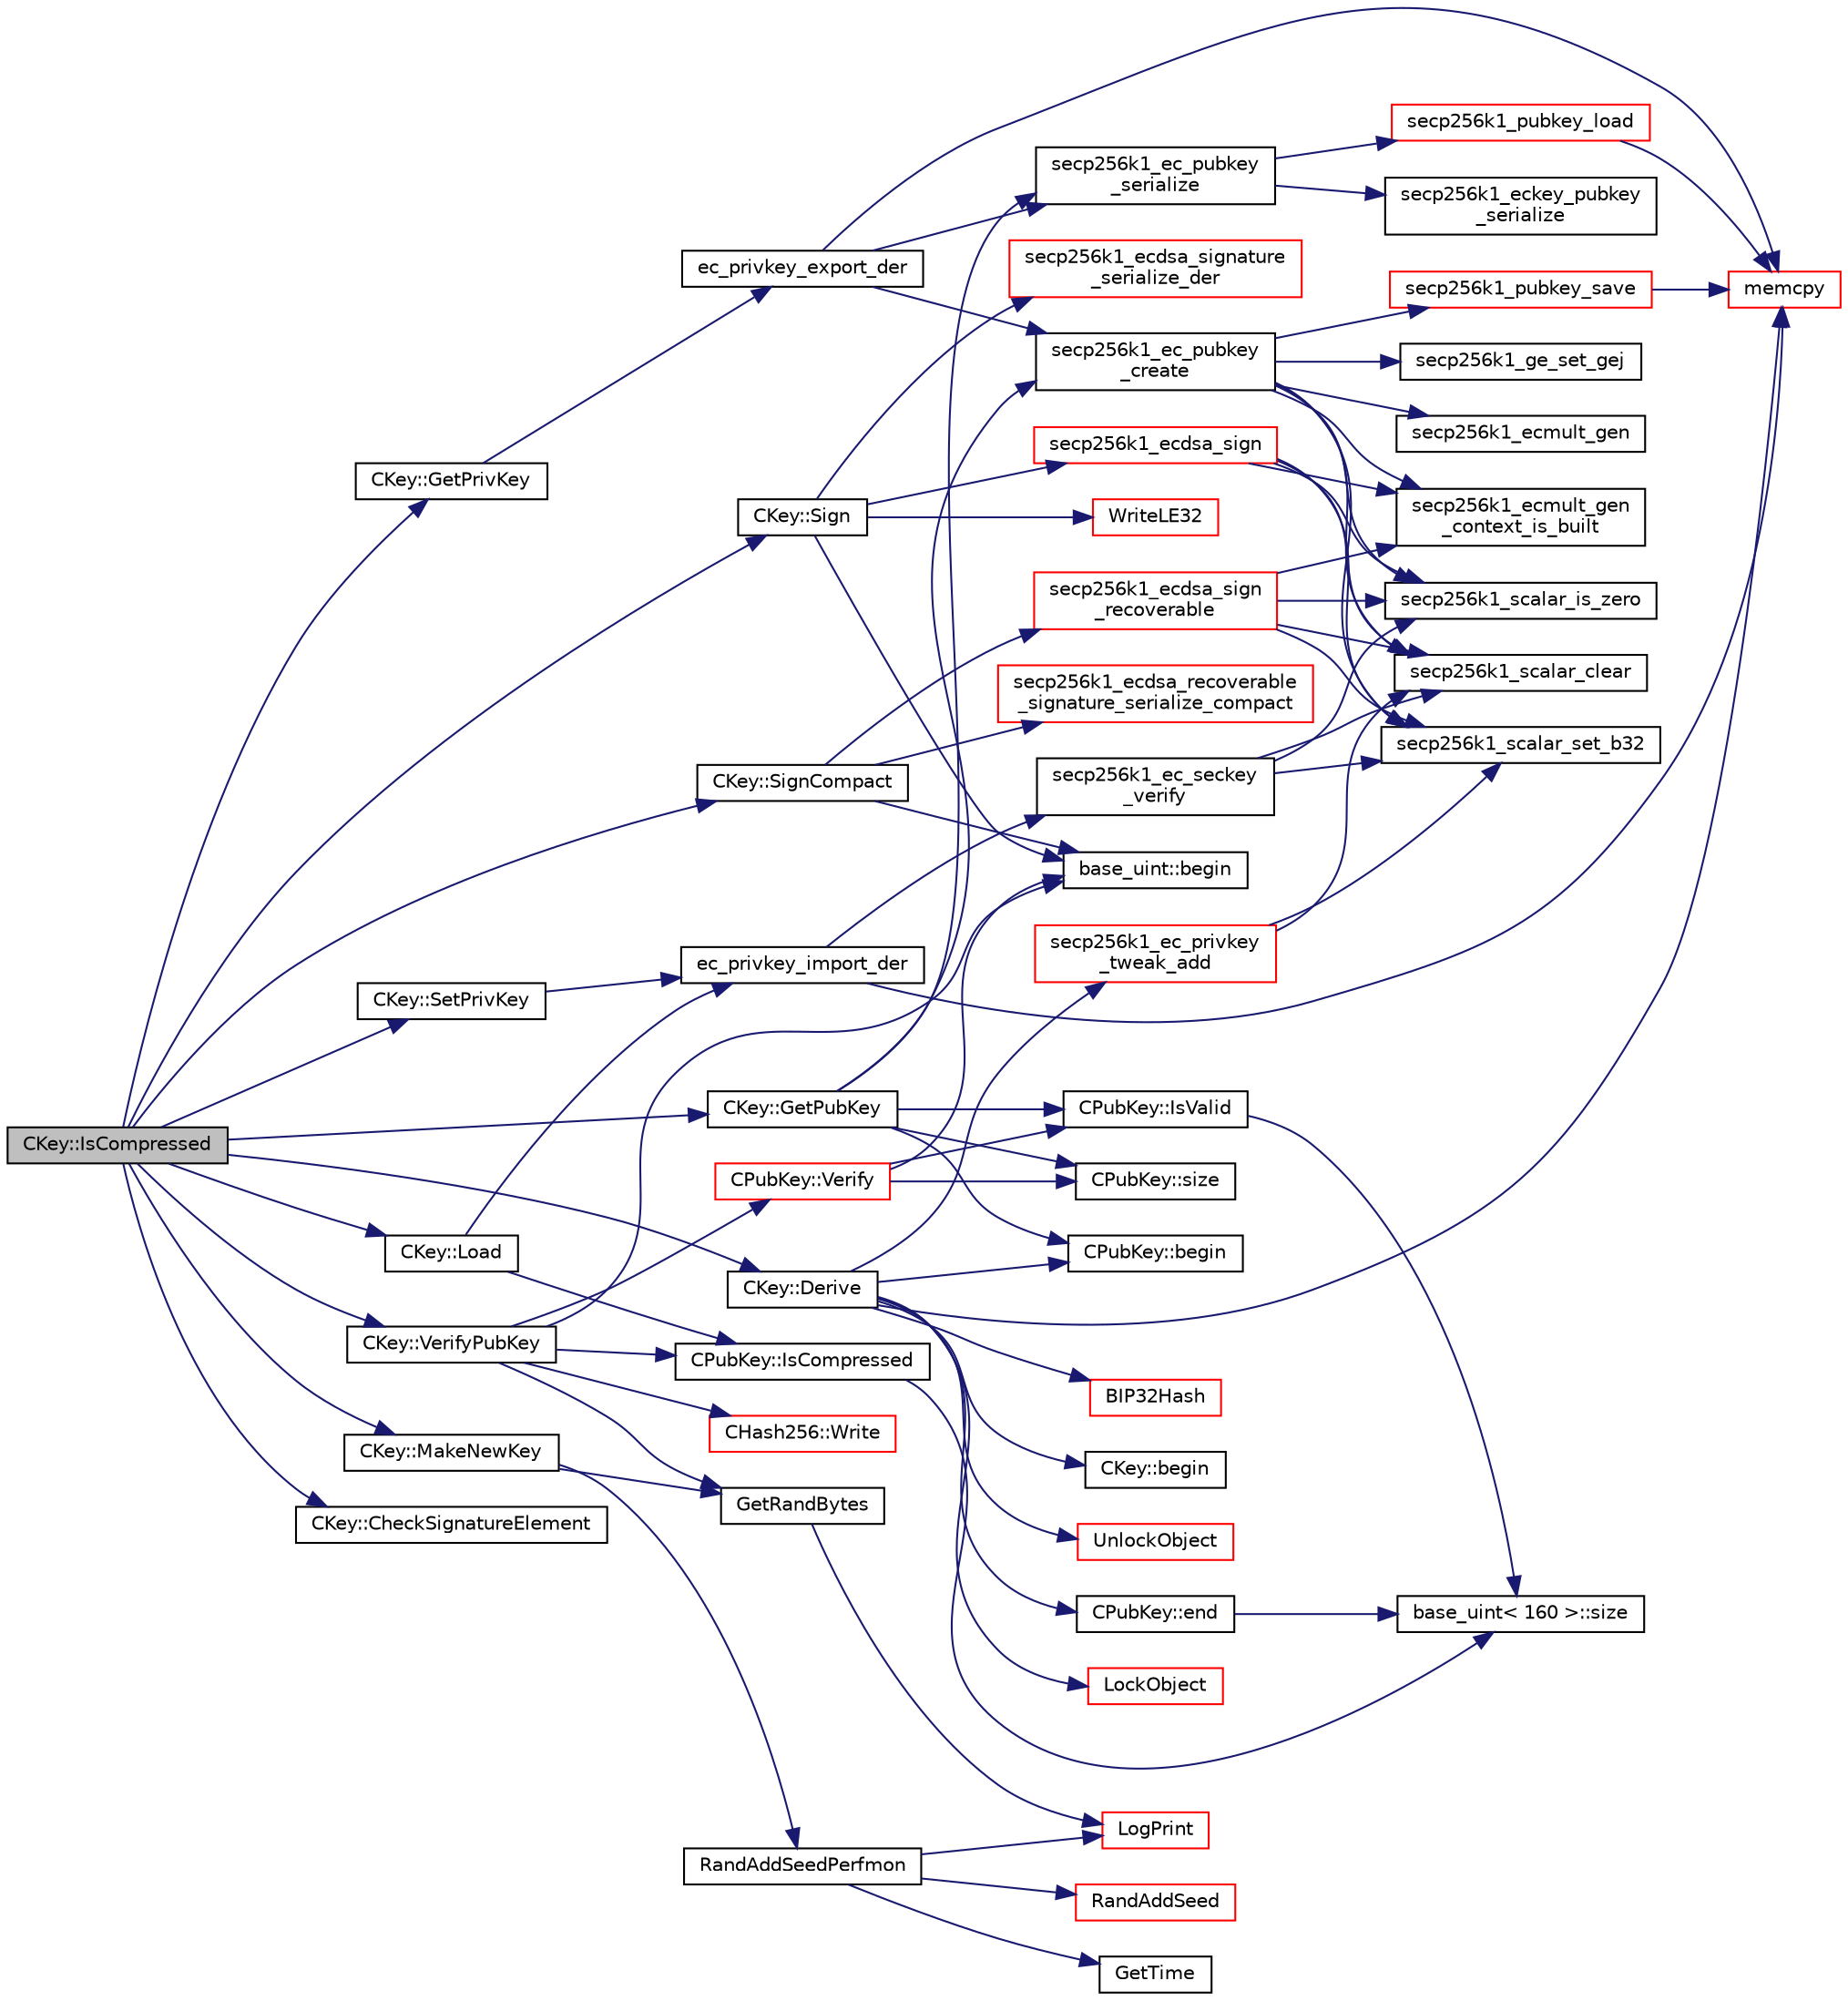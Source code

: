 digraph "CKey::IsCompressed"
{
  edge [fontname="Helvetica",fontsize="10",labelfontname="Helvetica",labelfontsize="10"];
  node [fontname="Helvetica",fontsize="10",shape=record];
  rankdir="LR";
  Node352 [label="CKey::IsCompressed",height=0.2,width=0.4,color="black", fillcolor="grey75", style="filled", fontcolor="black"];
  Node352 -> Node353 [color="midnightblue",fontsize="10",style="solid",fontname="Helvetica"];
  Node353 [label="CKey::SetPrivKey",height=0.2,width=0.4,color="black", fillcolor="white", style="filled",URL="$d2/d63/class_c_key.html#aa62c082c9037565fce02b457cc335e7b"];
  Node353 -> Node354 [color="midnightblue",fontsize="10",style="solid",fontname="Helvetica"];
  Node354 [label="ec_privkey_import_der",height=0.2,width=0.4,color="black", fillcolor="white", style="filled",URL="$d1/dbc/key_8cpp.html#a4b55d97662f6589a6319c363469c501e",tooltip="These functions are taken from the libsecp256k1 distribution and are very ugly. "];
  Node354 -> Node355 [color="midnightblue",fontsize="10",style="solid",fontname="Helvetica"];
  Node355 [label="memcpy",height=0.2,width=0.4,color="red", fillcolor="white", style="filled",URL="$d5/d9f/glibc__compat_8cpp.html#a0f46826ab0466591e136db24394923cf"];
  Node354 -> Node358 [color="midnightblue",fontsize="10",style="solid",fontname="Helvetica"];
  Node358 [label="secp256k1_ec_seckey\l_verify",height=0.2,width=0.4,color="black", fillcolor="white", style="filled",URL="$d7/dd3/secp256k1_8h.html#a366f922fc0c787351e82ff8e3a95f652",tooltip="Verify an ECDSA secret key. "];
  Node358 -> Node359 [color="midnightblue",fontsize="10",style="solid",fontname="Helvetica"];
  Node359 [label="secp256k1_scalar_set_b32",height=0.2,width=0.4,color="black", fillcolor="white", style="filled",URL="$db/d94/scalar_8h.html#a25cc2d45ae1d1765d07c3313cdf46fa0",tooltip="Set a scalar from a big endian byte array. "];
  Node358 -> Node360 [color="midnightblue",fontsize="10",style="solid",fontname="Helvetica"];
  Node360 [label="secp256k1_scalar_is_zero",height=0.2,width=0.4,color="black", fillcolor="white", style="filled",URL="$db/d94/scalar_8h.html#a3f0ac84fe49a1c1f51212582a2c149d4",tooltip="Check whether a scalar equals zero. "];
  Node358 -> Node361 [color="midnightblue",fontsize="10",style="solid",fontname="Helvetica"];
  Node361 [label="secp256k1_scalar_clear",height=0.2,width=0.4,color="black", fillcolor="white", style="filled",URL="$db/d94/scalar_8h.html#ad8fb9bc2a828903963bf37806d8edd11",tooltip="Clear a scalar to prevent the leak of sensitive data. "];
  Node352 -> Node362 [color="midnightblue",fontsize="10",style="solid",fontname="Helvetica"];
  Node362 [label="CKey::MakeNewKey",height=0.2,width=0.4,color="black", fillcolor="white", style="filled",URL="$d2/d63/class_c_key.html#a9d12ed9d297e4286250fd7ea6b59e1a5"];
  Node362 -> Node363 [color="midnightblue",fontsize="10",style="solid",fontname="Helvetica"];
  Node363 [label="RandAddSeedPerfmon",height=0.2,width=0.4,color="black", fillcolor="white", style="filled",URL="$df/d2d/util_8cpp.html#a786af12a87491f8dc24351d93b9833b6"];
  Node363 -> Node364 [color="midnightblue",fontsize="10",style="solid",fontname="Helvetica"];
  Node364 [label="RandAddSeed",height=0.2,width=0.4,color="red", fillcolor="white", style="filled",URL="$df/d2d/util_8cpp.html#ab699fbdf803610a4e2060fd87787f7e0"];
  Node363 -> Node366 [color="midnightblue",fontsize="10",style="solid",fontname="Helvetica"];
  Node366 [label="GetTime",height=0.2,width=0.4,color="black", fillcolor="white", style="filled",URL="$df/d2d/util_8cpp.html#a46fac5fba8ba905b5f9acb364f5d8c6f"];
  Node363 -> Node367 [color="midnightblue",fontsize="10",style="solid",fontname="Helvetica"];
  Node367 [label="LogPrint",height=0.2,width=0.4,color="red", fillcolor="white", style="filled",URL="$d8/d3c/util_8h.html#aab1f837a2366f424bdc996fdf6352171"];
  Node362 -> Node377 [color="midnightblue",fontsize="10",style="solid",fontname="Helvetica"];
  Node377 [label="GetRandBytes",height=0.2,width=0.4,color="black", fillcolor="white", style="filled",URL="$df/d2d/util_8cpp.html#acf52c2aa8213c7b15e26594a2264ed8a"];
  Node377 -> Node367 [color="midnightblue",fontsize="10",style="solid",fontname="Helvetica"];
  Node352 -> Node378 [color="midnightblue",fontsize="10",style="solid",fontname="Helvetica"];
  Node378 [label="CKey::GetPrivKey",height=0.2,width=0.4,color="black", fillcolor="white", style="filled",URL="$d2/d63/class_c_key.html#a91b6ecf71cc16e0b05ce79ec9276e729"];
  Node378 -> Node379 [color="midnightblue",fontsize="10",style="solid",fontname="Helvetica"];
  Node379 [label="ec_privkey_export_der",height=0.2,width=0.4,color="black", fillcolor="white", style="filled",URL="$d1/dbc/key_8cpp.html#a8cafc8a5eaf9a41f141e31d7c42ed7b9"];
  Node379 -> Node380 [color="midnightblue",fontsize="10",style="solid",fontname="Helvetica"];
  Node380 [label="secp256k1_ec_pubkey\l_create",height=0.2,width=0.4,color="black", fillcolor="white", style="filled",URL="$d7/dd3/secp256k1_8h.html#a7438071aa8a6dc4697abe4f4659f2161",tooltip="Compute the public key for a secret key. "];
  Node380 -> Node381 [color="midnightblue",fontsize="10",style="solid",fontname="Helvetica"];
  Node381 [label="secp256k1_ecmult_gen\l_context_is_built",height=0.2,width=0.4,color="black", fillcolor="white", style="filled",URL="$d6/d76/ecmult__gen_8h.html#a9a40662d6ed2cbab43dbddc25f570f97"];
  Node380 -> Node359 [color="midnightblue",fontsize="10",style="solid",fontname="Helvetica"];
  Node380 -> Node360 [color="midnightblue",fontsize="10",style="solid",fontname="Helvetica"];
  Node380 -> Node382 [color="midnightblue",fontsize="10",style="solid",fontname="Helvetica"];
  Node382 [label="secp256k1_ecmult_gen",height=0.2,width=0.4,color="black", fillcolor="white", style="filled",URL="$d6/d76/ecmult__gen_8h.html#a5ed744c720cbb0a397c8d4c42c637f24",tooltip="Multiply with the generator: R = a*G. "];
  Node380 -> Node383 [color="midnightblue",fontsize="10",style="solid",fontname="Helvetica"];
  Node383 [label="secp256k1_ge_set_gej",height=0.2,width=0.4,color="black", fillcolor="white", style="filled",URL="$d9/dd1/group_8h.html#aa511eebf8cd7419763f06555ed4fb62d",tooltip="Set a group element equal to another which is given in jacobian coordinates. "];
  Node380 -> Node384 [color="midnightblue",fontsize="10",style="solid",fontname="Helvetica"];
  Node384 [label="secp256k1_pubkey_save",height=0.2,width=0.4,color="red", fillcolor="white", style="filled",URL="$d1/d8c/secp256k1_8c.html#aa061c9c5c861017bef990e5c4653e0f4"];
  Node384 -> Node355 [color="midnightblue",fontsize="10",style="solid",fontname="Helvetica"];
  Node380 -> Node361 [color="midnightblue",fontsize="10",style="solid",fontname="Helvetica"];
  Node379 -> Node355 [color="midnightblue",fontsize="10",style="solid",fontname="Helvetica"];
  Node379 -> Node389 [color="midnightblue",fontsize="10",style="solid",fontname="Helvetica"];
  Node389 [label="secp256k1_ec_pubkey\l_serialize",height=0.2,width=0.4,color="black", fillcolor="white", style="filled",URL="$d7/dd3/secp256k1_8h.html#a34977bf00322e510e881160c421836d7",tooltip="Serialize a pubkey object into a serialized byte sequence. "];
  Node389 -> Node390 [color="midnightblue",fontsize="10",style="solid",fontname="Helvetica"];
  Node390 [label="secp256k1_pubkey_load",height=0.2,width=0.4,color="red", fillcolor="white", style="filled",URL="$d1/d8c/secp256k1_8c.html#a9966ec041e71010d1593ae2211ffb843"];
  Node390 -> Node355 [color="midnightblue",fontsize="10",style="solid",fontname="Helvetica"];
  Node389 -> Node395 [color="midnightblue",fontsize="10",style="solid",fontname="Helvetica"];
  Node395 [label="secp256k1_eckey_pubkey\l_serialize",height=0.2,width=0.4,color="black", fillcolor="white", style="filled",URL="$da/dff/eckey_8h.html#ae1f52342d70928f16c8e606da59e6aa6"];
  Node352 -> Node396 [color="midnightblue",fontsize="10",style="solid",fontname="Helvetica"];
  Node396 [label="CKey::GetPubKey",height=0.2,width=0.4,color="black", fillcolor="white", style="filled",URL="$d2/d63/class_c_key.html#aa1085c59603a62db6ec776300f250337"];
  Node396 -> Node380 [color="midnightblue",fontsize="10",style="solid",fontname="Helvetica"];
  Node396 -> Node389 [color="midnightblue",fontsize="10",style="solid",fontname="Helvetica"];
  Node396 -> Node397 [color="midnightblue",fontsize="10",style="solid",fontname="Helvetica"];
  Node397 [label="CPubKey::begin",height=0.2,width=0.4,color="black", fillcolor="white", style="filled",URL="$da/d4e/class_c_pub_key.html#a859ab9909d68092d6d4fc739237ab358"];
  Node396 -> Node398 [color="midnightblue",fontsize="10",style="solid",fontname="Helvetica"];
  Node398 [label="CPubKey::size",height=0.2,width=0.4,color="black", fillcolor="white", style="filled",URL="$da/d4e/class_c_pub_key.html#a6bb28fcf0a5f799c69f5b7269363b309"];
  Node396 -> Node399 [color="midnightblue",fontsize="10",style="solid",fontname="Helvetica"];
  Node399 [label="CPubKey::IsValid",height=0.2,width=0.4,color="black", fillcolor="white", style="filled",URL="$da/d4e/class_c_pub_key.html#a4fa94293cf8577fd039b9a133f6c7f30"];
  Node399 -> Node400 [color="midnightblue",fontsize="10",style="solid",fontname="Helvetica"];
  Node400 [label="base_uint\< 160 \>::size",height=0.2,width=0.4,color="black", fillcolor="white", style="filled",URL="$da/df7/classbase__uint.html#a1f49b034e686269601ea89b0319b8004"];
  Node352 -> Node401 [color="midnightblue",fontsize="10",style="solid",fontname="Helvetica"];
  Node401 [label="CKey::Sign",height=0.2,width=0.4,color="black", fillcolor="white", style="filled",URL="$d2/d63/class_c_key.html#aa9b184a4a71d3e1a40aab360cf68e86c",tooltip="Create a DER-serialized signature. "];
  Node401 -> Node402 [color="midnightblue",fontsize="10",style="solid",fontname="Helvetica"];
  Node402 [label="WriteLE32",height=0.2,width=0.4,color="red", fillcolor="white", style="filled",URL="$dc/d54/common_8h.html#ab23d5d245f265908700af234252b751f"];
  Node401 -> Node404 [color="midnightblue",fontsize="10",style="solid",fontname="Helvetica"];
  Node404 [label="secp256k1_ecdsa_sign",height=0.2,width=0.4,color="red", fillcolor="white", style="filled",URL="$d7/dd3/secp256k1_8h.html#a691c048f3a3b4e7f51417c57ec058be7",tooltip="Create an ECDSA signature. "];
  Node404 -> Node381 [color="midnightblue",fontsize="10",style="solid",fontname="Helvetica"];
  Node404 -> Node359 [color="midnightblue",fontsize="10",style="solid",fontname="Helvetica"];
  Node404 -> Node360 [color="midnightblue",fontsize="10",style="solid",fontname="Helvetica"];
  Node404 -> Node361 [color="midnightblue",fontsize="10",style="solid",fontname="Helvetica"];
  Node401 -> Node408 [color="midnightblue",fontsize="10",style="solid",fontname="Helvetica"];
  Node408 [label="base_uint::begin",height=0.2,width=0.4,color="black", fillcolor="white", style="filled",URL="$da/df7/classbase__uint.html#aaa32054bf4e8fbb31d54a75f6065174d"];
  Node401 -> Node409 [color="midnightblue",fontsize="10",style="solid",fontname="Helvetica"];
  Node409 [label="secp256k1_ecdsa_signature\l_serialize_der",height=0.2,width=0.4,color="red", fillcolor="white", style="filled",URL="$d7/dd3/secp256k1_8h.html#ac07809ca872ec967ab4d3b1a95eafe0b",tooltip="Serialize an ECDSA signature in DER format. "];
  Node352 -> Node412 [color="midnightblue",fontsize="10",style="solid",fontname="Helvetica"];
  Node412 [label="CKey::SignCompact",height=0.2,width=0.4,color="black", fillcolor="white", style="filled",URL="$d2/d63/class_c_key.html#afe77d80889aa68e92e6882e75424cfb8"];
  Node412 -> Node413 [color="midnightblue",fontsize="10",style="solid",fontname="Helvetica"];
  Node413 [label="secp256k1_ecdsa_sign\l_recoverable",height=0.2,width=0.4,color="red", fillcolor="white", style="filled",URL="$d9/d84/secp256k1__recovery_8h.html#a1b1f4423a232f681e90e5f9d28f3d148",tooltip="Create a recoverable ECDSA signature. "];
  Node413 -> Node381 [color="midnightblue",fontsize="10",style="solid",fontname="Helvetica"];
  Node413 -> Node359 [color="midnightblue",fontsize="10",style="solid",fontname="Helvetica"];
  Node413 -> Node360 [color="midnightblue",fontsize="10",style="solid",fontname="Helvetica"];
  Node413 -> Node361 [color="midnightblue",fontsize="10",style="solid",fontname="Helvetica"];
  Node412 -> Node408 [color="midnightblue",fontsize="10",style="solid",fontname="Helvetica"];
  Node412 -> Node415 [color="midnightblue",fontsize="10",style="solid",fontname="Helvetica"];
  Node415 [label="secp256k1_ecdsa_recoverable\l_signature_serialize_compact",height=0.2,width=0.4,color="red", fillcolor="white", style="filled",URL="$d9/d84/secp256k1__recovery_8h.html#a12f08c89ceb61949c6a4ec6eb2511185",tooltip="Serialize an ECDSA signature in compact format (64 bytes + recovery id). "];
  Node352 -> Node417 [color="midnightblue",fontsize="10",style="solid",fontname="Helvetica"];
  Node417 [label="CKey::Derive",height=0.2,width=0.4,color="black", fillcolor="white", style="filled",URL="$d2/d63/class_c_key.html#a5166e6f49c17c3ad47ac0fa89305307b"];
  Node417 -> Node418 [color="midnightblue",fontsize="10",style="solid",fontname="Helvetica"];
  Node418 [label="LockObject",height=0.2,width=0.4,color="red", fillcolor="white", style="filled",URL="$da/dfb/allocators_8h.html#ab73cc3988a03bed966c0c2bb191a8d2a"];
  Node417 -> Node397 [color="midnightblue",fontsize="10",style="solid",fontname="Helvetica"];
  Node417 -> Node422 [color="midnightblue",fontsize="10",style="solid",fontname="Helvetica"];
  Node422 [label="CPubKey::end",height=0.2,width=0.4,color="black", fillcolor="white", style="filled",URL="$da/d4e/class_c_pub_key.html#a1d6fb1ec2b45fb229f549215d6a23dbc"];
  Node422 -> Node400 [color="midnightblue",fontsize="10",style="solid",fontname="Helvetica"];
  Node417 -> Node423 [color="midnightblue",fontsize="10",style="solid",fontname="Helvetica"];
  Node423 [label="BIP32Hash",height=0.2,width=0.4,color="red", fillcolor="white", style="filled",URL="$da/de5/hash_8cpp.html#af81a4d88d7eaba27c63313aec22b01a4"];
  Node417 -> Node355 [color="midnightblue",fontsize="10",style="solid",fontname="Helvetica"];
  Node417 -> Node427 [color="midnightblue",fontsize="10",style="solid",fontname="Helvetica"];
  Node427 [label="CKey::begin",height=0.2,width=0.4,color="black", fillcolor="white", style="filled",URL="$d2/d63/class_c_key.html#ab8dee0ad9d933304a22284ee40040847"];
  Node417 -> Node428 [color="midnightblue",fontsize="10",style="solid",fontname="Helvetica"];
  Node428 [label="secp256k1_ec_privkey\l_tweak_add",height=0.2,width=0.4,color="red", fillcolor="white", style="filled",URL="$d7/dd3/secp256k1_8h.html#a0f9125cd8c970342ec5118f7bfacc0c5",tooltip="Tweak a private key by adding tweak to it. "];
  Node428 -> Node359 [color="midnightblue",fontsize="10",style="solid",fontname="Helvetica"];
  Node428 -> Node361 [color="midnightblue",fontsize="10",style="solid",fontname="Helvetica"];
  Node417 -> Node430 [color="midnightblue",fontsize="10",style="solid",fontname="Helvetica"];
  Node430 [label="UnlockObject",height=0.2,width=0.4,color="red", fillcolor="white", style="filled",URL="$da/dfb/allocators_8h.html#a49577b8da0ecffd2fbc222896283004c"];
  Node352 -> Node433 [color="midnightblue",fontsize="10",style="solid",fontname="Helvetica"];
  Node433 [label="CKey::VerifyPubKey",height=0.2,width=0.4,color="black", fillcolor="white", style="filled",URL="$d2/d63/class_c_key.html#ac53425b8d0f89067bce781c485101b20",tooltip="Verify thoroughly whether a private key and a public key match. "];
  Node433 -> Node434 [color="midnightblue",fontsize="10",style="solid",fontname="Helvetica"];
  Node434 [label="CPubKey::IsCompressed",height=0.2,width=0.4,color="black", fillcolor="white", style="filled",URL="$da/d4e/class_c_pub_key.html#a25f8b70340ad20ddab0f80ec4cee9396"];
  Node434 -> Node400 [color="midnightblue",fontsize="10",style="solid",fontname="Helvetica"];
  Node433 -> Node377 [color="midnightblue",fontsize="10",style="solid",fontname="Helvetica"];
  Node433 -> Node435 [color="midnightblue",fontsize="10",style="solid",fontname="Helvetica"];
  Node435 [label="CHash256::Write",height=0.2,width=0.4,color="red", fillcolor="white", style="filled",URL="$d4/dec/class_c_hash256.html#a9cc25033c6435cb28e2e8e377c949a7a"];
  Node433 -> Node408 [color="midnightblue",fontsize="10",style="solid",fontname="Helvetica"];
  Node433 -> Node437 [color="midnightblue",fontsize="10",style="solid",fontname="Helvetica"];
  Node437 [label="CPubKey::Verify",height=0.2,width=0.4,color="red", fillcolor="white", style="filled",URL="$da/d4e/class_c_pub_key.html#a5b3fef213b227394ca9d0a1e3baa957e"];
  Node437 -> Node399 [color="midnightblue",fontsize="10",style="solid",fontname="Helvetica"];
  Node437 -> Node398 [color="midnightblue",fontsize="10",style="solid",fontname="Helvetica"];
  Node437 -> Node408 [color="midnightblue",fontsize="10",style="solid",fontname="Helvetica"];
  Node352 -> Node449 [color="midnightblue",fontsize="10",style="solid",fontname="Helvetica"];
  Node449 [label="CKey::Load",height=0.2,width=0.4,color="black", fillcolor="white", style="filled",URL="$d2/d63/class_c_key.html#a141751588f8bfe5f1b6fc27f4e64b63f"];
  Node449 -> Node354 [color="midnightblue",fontsize="10",style="solid",fontname="Helvetica"];
  Node449 -> Node434 [color="midnightblue",fontsize="10",style="solid",fontname="Helvetica"];
  Node352 -> Node450 [color="midnightblue",fontsize="10",style="solid",fontname="Helvetica"];
  Node450 [label="CKey::CheckSignatureElement",height=0.2,width=0.4,color="black", fillcolor="white", style="filled",URL="$d2/d63/class_c_key.html#a625c363d9adfbd4dda22f3a67a898cf4"];
}
